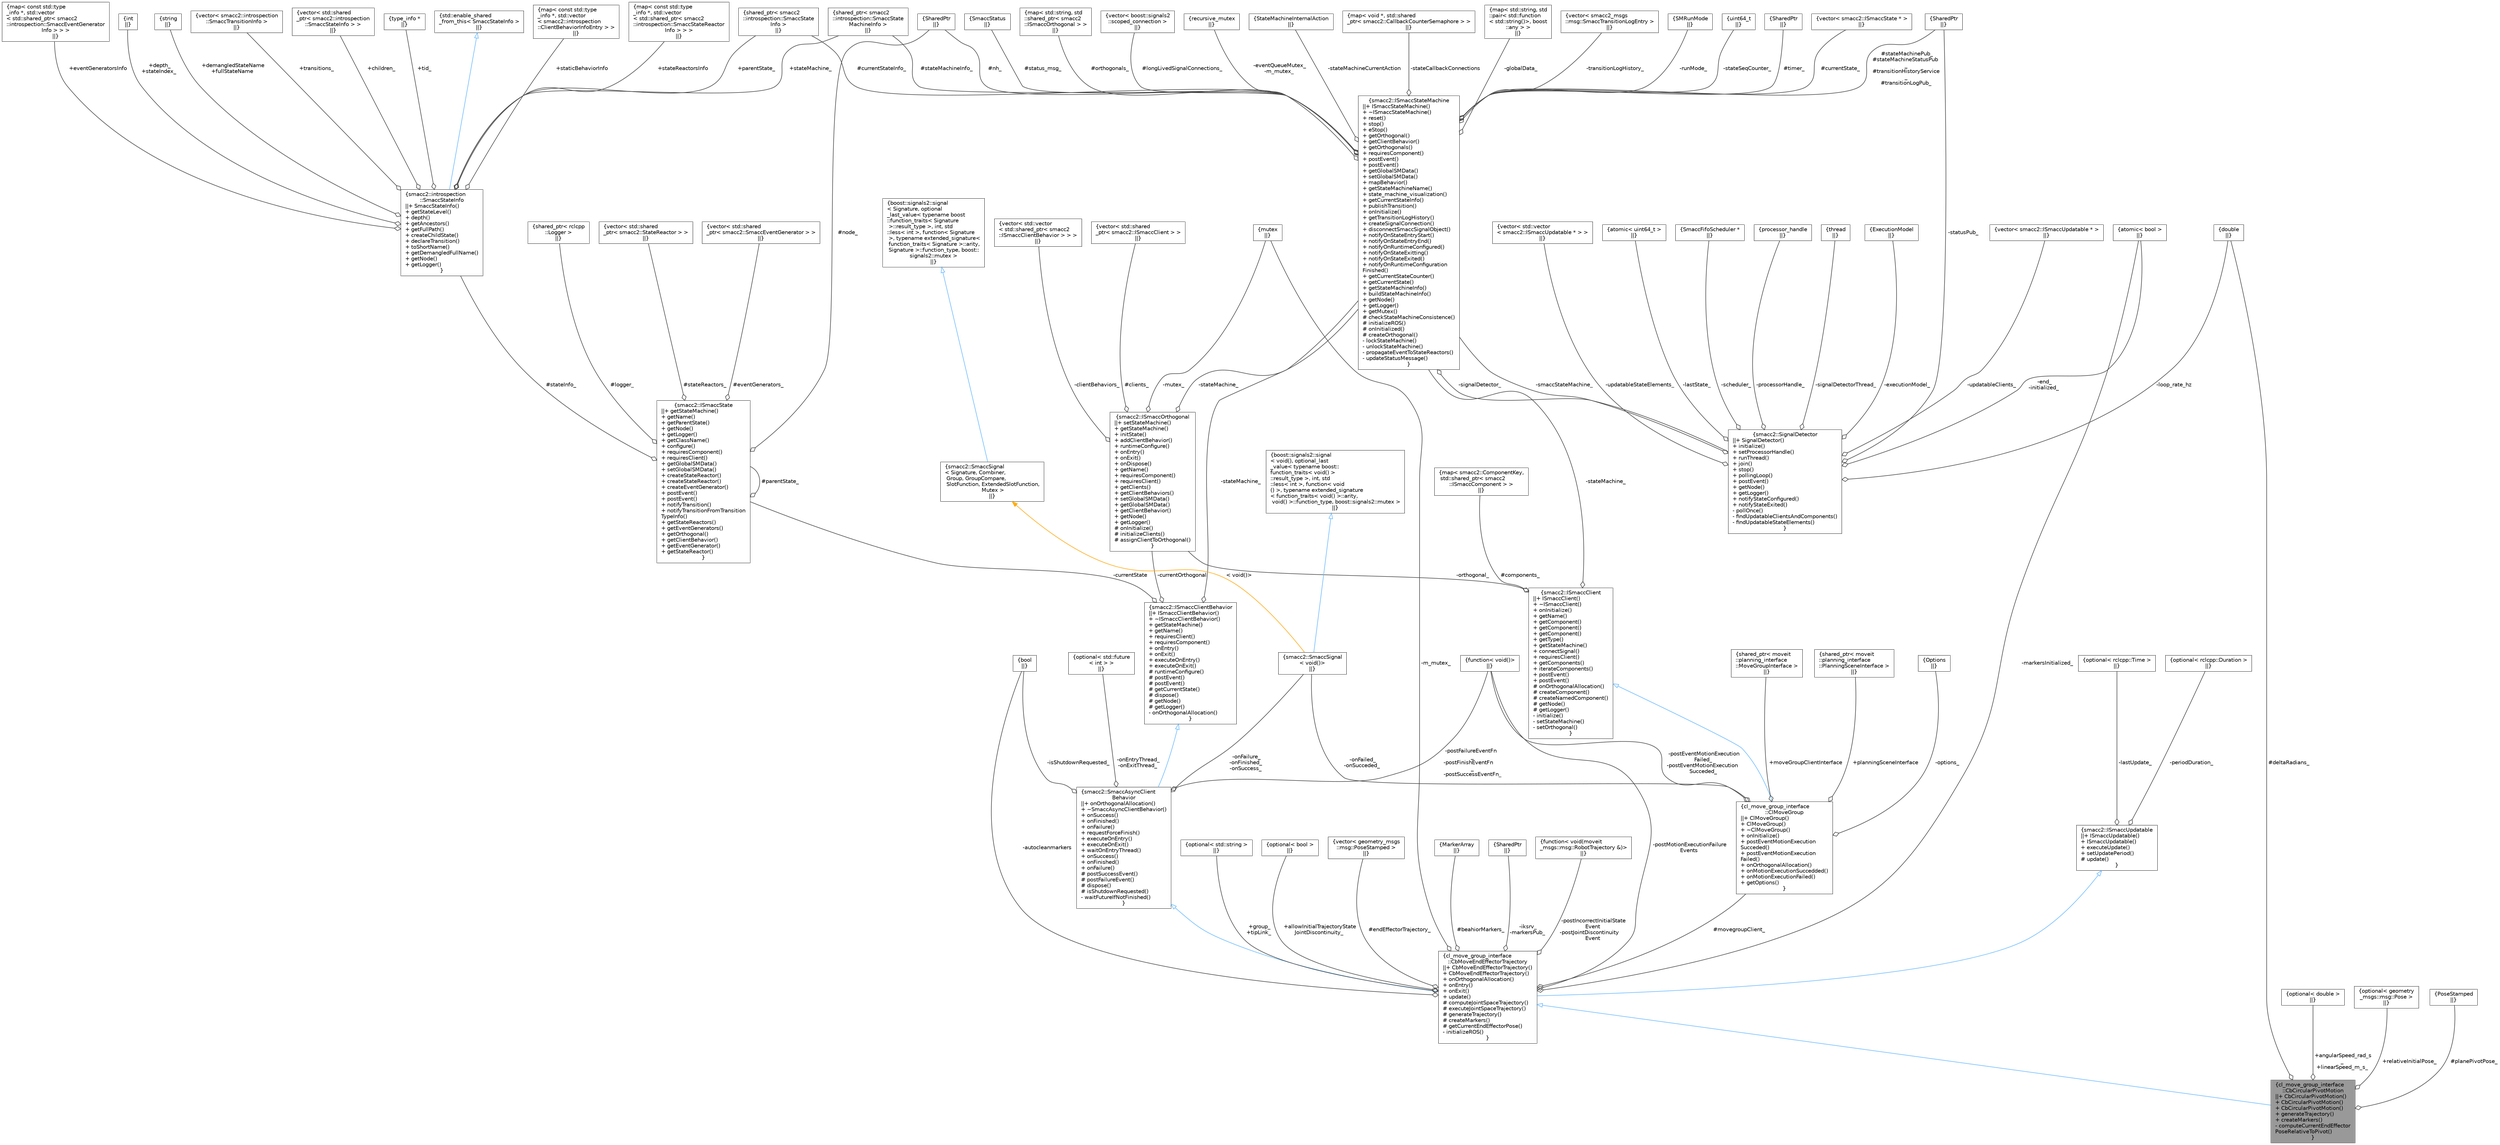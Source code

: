 digraph "cl_move_group_interface::CbCircularPivotMotion"
{
 // LATEX_PDF_SIZE
  bgcolor="transparent";
  edge [fontname=Helvetica,fontsize=10,labelfontname=Helvetica,labelfontsize=10];
  node [fontname=Helvetica,fontsize=10,shape=box,height=0.2,width=0.4];
  Node1 [label="{cl_move_group_interface\l::CbCircularPivotMotion\n||+ CbCircularPivotMotion()\l+ CbCircularPivotMotion()\l+ CbCircularPivotMotion()\l+ generateTrajectory()\l+ createMarkers()\l- computeCurrentEndEffector\lPoseRelativeToPivot()\l}",height=0.2,width=0.4,color="gray40", fillcolor="grey60", style="filled", fontcolor="black",tooltip=" "];
  Node2 -> Node1 [dir="back",color="steelblue1",style="solid",arrowtail="onormal"];
  Node2 [label="{cl_move_group_interface\l::CbMoveEndEffectorTrajectory\n||+ CbMoveEndEffectorTrajectory()\l+ CbMoveEndEffectorTrajectory()\l+ onOrthogonalAllocation()\l+ onEntry()\l+ onExit()\l+ update()\l# computeJointSpaceTrajectory()\l# executeJointSpaceTrajectory()\l# generateTrajectory()\l# createMarkers()\l# getCurrentEndEffectorPose()\l- initializeROS()\l}",height=0.2,width=0.4,color="gray40", fillcolor="white", style="filled",URL="$classcl__move__group__interface_1_1CbMoveEndEffectorTrajectory.html",tooltip=" "];
  Node3 -> Node2 [dir="back",color="steelblue1",style="solid",arrowtail="onormal"];
  Node3 [label="{smacc2::SmaccAsyncClient\lBehavior\n||+ onOrthogonalAllocation()\l+ ~SmaccAsyncClientBehavior()\l+ onSuccess()\l+ onFinished()\l+ onFailure()\l+ requestForceFinish()\l+ executeOnEntry()\l+ executeOnExit()\l+ waitOnEntryThread()\l+ onSuccess()\l+ onFinished()\l+ onFailure()\l# postSuccessEvent()\l# postFailureEvent()\l# dispose()\l# isShutdownRequested()\l- waitFutureIfNotFinished()\l}",height=0.2,width=0.4,color="gray40", fillcolor="white", style="filled",URL="$classsmacc2_1_1SmaccAsyncClientBehavior.html",tooltip=" "];
  Node4 -> Node3 [dir="back",color="steelblue1",style="solid",arrowtail="onormal"];
  Node4 [label="{smacc2::ISmaccClientBehavior\n||+ ISmaccClientBehavior()\l+ ~ISmaccClientBehavior()\l+ getStateMachine()\l+ getName()\l+ requiresClient()\l+ requiresComponent()\l+ onEntry()\l+ onExit()\l+ executeOnEntry()\l+ executeOnExit()\l# runtimeConfigure()\l# postEvent()\l# postEvent()\l# getCurrentState()\l# dispose()\l# getNode()\l# getLogger()\l- onOrthogonalAllocation()\l}",height=0.2,width=0.4,color="gray40", fillcolor="white", style="filled",URL="$classsmacc2_1_1ISmaccClientBehavior.html",tooltip=" "];
  Node5 -> Node4 [color="grey25",style="solid",label=" -stateMachine_" ,arrowhead="odiamond"];
  Node5 [label="{smacc2::ISmaccStateMachine\n||+ ISmaccStateMachine()\l+ ~ISmaccStateMachine()\l+ reset()\l+ stop()\l+ eStop()\l+ getOrthogonal()\l+ getClientBehavior()\l+ getOrthogonals()\l+ requiresComponent()\l+ postEvent()\l+ postEvent()\l+ getGlobalSMData()\l+ setGlobalSMData()\l+ mapBehavior()\l+ getStateMachineName()\l+ state_machine_visualization()\l+ getCurrentStateInfo()\l+ publishTransition()\l+ onInitialize()\l+ getTransitionLogHistory()\l+ createSignalConnection()\l+ disconnectSmaccSignalObject()\l+ notifyOnStateEntryStart()\l+ notifyOnStateEntryEnd()\l+ notifyOnRuntimeConfigured()\l+ notifyOnStateExitting()\l+ notifyOnStateExited()\l+ notifyOnRuntimeConfiguration\lFinished()\l+ getCurrentStateCounter()\l+ getCurrentState()\l+ getStateMachineInfo()\l+ buildStateMachineInfo()\l+ getNode()\l+ getLogger()\l+ getMutex()\l# checkStateMachineConsistence()\l# initializeROS()\l# onInitialized()\l# createOrthogonal()\l- lockStateMachine()\l- unlockStateMachine()\l- propagateEventToStateReactors()\l- updateStatusMessage()\l}",height=0.2,width=0.4,color="gray40", fillcolor="white", style="filled",URL="$classsmacc2_1_1ISmaccStateMachine.html",tooltip=" "];
  Node6 -> Node5 [color="grey25",style="solid",label=" #nh_" ,arrowhead="odiamond"];
  Node6 [label="{SharedPtr\n||}",height=0.2,width=0.4,color="gray40", fillcolor="white", style="filled",tooltip=" "];
  Node7 -> Node5 [color="grey25",style="solid",label=" #timer_" ,arrowhead="odiamond"];
  Node7 [label="{SharedPtr\n||}",height=0.2,width=0.4,color="gray40", fillcolor="white", style="filled",tooltip=" "];
  Node8 -> Node5 [color="grey25",style="solid",label=" #stateMachinePub_\n#stateMachineStatusPub\l_\n#transitionHistoryService\l_\n#transitionLogPub_" ,arrowhead="odiamond"];
  Node8 [label="{SharedPtr\n||}",height=0.2,width=0.4,color="gray40", fillcolor="white", style="filled",tooltip=" "];
  Node9 -> Node5 [color="grey25",style="solid",label=" #currentState_" ,arrowhead="odiamond"];
  Node9 [label="{vector\< smacc2::ISmaccState * \>\n||}",height=0.2,width=0.4,color="gray40", fillcolor="white", style="filled",tooltip=" "];
  Node10 -> Node5 [color="grey25",style="solid",label=" #currentStateInfo_" ,arrowhead="odiamond"];
  Node10 [label="{shared_ptr\< smacc2\l::introspection::SmaccState\lInfo \>\n||}",height=0.2,width=0.4,color="gray40", fillcolor="white", style="filled",tooltip=" "];
  Node11 -> Node5 [color="grey25",style="solid",label=" #status_msg_" ,arrowhead="odiamond"];
  Node11 [label="{SmaccStatus\n||}",height=0.2,width=0.4,color="gray40", fillcolor="white", style="filled",tooltip=" "];
  Node12 -> Node5 [color="grey25",style="solid",label=" #orthogonals_" ,arrowhead="odiamond"];
  Node12 [label="{map\< std::string, std\l::shared_ptr\< smacc2\l::ISmaccOrthogonal \> \>\n||}",height=0.2,width=0.4,color="gray40", fillcolor="white", style="filled",tooltip=" "];
  Node13 -> Node5 [color="grey25",style="solid",label=" #longLivedSignalConnections_" ,arrowhead="odiamond"];
  Node13 [label="{vector\< boost::signals2\l::scoped_connection \>\n||}",height=0.2,width=0.4,color="gray40", fillcolor="white", style="filled",tooltip=" "];
  Node14 -> Node5 [color="grey25",style="solid",label=" #stateMachineInfo_" ,arrowhead="odiamond"];
  Node14 [label="{shared_ptr\< smacc2\l::introspection::SmaccState\lMachineInfo \>\n||}",height=0.2,width=0.4,color="gray40", fillcolor="white", style="filled",tooltip=" "];
  Node15 -> Node5 [color="grey25",style="solid",label=" -eventQueueMutex_\n-m_mutex_" ,arrowhead="odiamond"];
  Node15 [label="{recursive_mutex\n||}",height=0.2,width=0.4,color="gray40", fillcolor="white", style="filled",tooltip=" "];
  Node16 -> Node5 [color="grey25",style="solid",label=" -stateMachineCurrentAction" ,arrowhead="odiamond"];
  Node16 [label="{StateMachineInternalAction\n||}",height=0.2,width=0.4,color="gray40", fillcolor="white", style="filled",tooltip=" "];
  Node17 -> Node5 [color="grey25",style="solid",label=" -stateCallbackConnections" ,arrowhead="odiamond"];
  Node17 [label="{map\< void *, std::shared\l_ptr\< smacc2::CallbackCounterSemaphore \> \>\n||}",height=0.2,width=0.4,color="gray40", fillcolor="white", style="filled",tooltip=" "];
  Node18 -> Node5 [color="grey25",style="solid",label=" -globalData_" ,arrowhead="odiamond"];
  Node18 [label="{map\< std::string, std\l::pair\< std::function\l\< std::string()\>, boost\l::any \> \>\n||}",height=0.2,width=0.4,color="gray40", fillcolor="white", style="filled",tooltip=" "];
  Node19 -> Node5 [color="grey25",style="solid",label=" -transitionLogHistory_" ,arrowhead="odiamond"];
  Node19 [label="{vector\< smacc2_msgs\l::msg::SmaccTransitionLogEntry \>\n||}",height=0.2,width=0.4,color="gray40", fillcolor="white", style="filled",tooltip=" "];
  Node20 -> Node5 [color="grey25",style="solid",label=" -runMode_" ,arrowhead="odiamond"];
  Node20 [label="{SMRunMode\n||}",height=0.2,width=0.4,color="gray40", fillcolor="white", style="filled",tooltip=" "];
  Node21 -> Node5 [color="grey25",style="solid",label=" -signalDetector_" ,arrowhead="odiamond"];
  Node21 [label="{smacc2::SignalDetector\n||+ SignalDetector()\l+ initialize()\l+ setProcessorHandle()\l+ runThread()\l+ join()\l+ stop()\l+ pollingLoop()\l+ postEvent()\l+ getNode()\l+ getLogger()\l+ notifyStateConfigured()\l+ notifyStateExited()\l- pollOnce()\l- findUpdatableClientsAndComponents()\l- findUpdatableStateElements()\l}",height=0.2,width=0.4,color="gray40", fillcolor="white", style="filled",URL="$classsmacc2_1_1SignalDetector.html",tooltip=" "];
  Node5 -> Node21 [color="grey25",style="solid",label=" -smaccStateMachine_" ,arrowhead="odiamond"];
  Node22 -> Node21 [color="grey25",style="solid",label=" -updatableClients_" ,arrowhead="odiamond"];
  Node22 [label="{vector\< smacc2::ISmaccUpdatable * \>\n||}",height=0.2,width=0.4,color="gray40", fillcolor="white", style="filled",tooltip=" "];
  Node23 -> Node21 [color="grey25",style="solid",label=" -updatableStateElements_" ,arrowhead="odiamond"];
  Node23 [label="{vector\< std::vector\l\< smacc2::ISmaccUpdatable * \> \>\n||}",height=0.2,width=0.4,color="gray40", fillcolor="white", style="filled",tooltip=" "];
  Node24 -> Node21 [color="grey25",style="solid",label=" -lastState_" ,arrowhead="odiamond"];
  Node24 [label="{atomic\< uint64_t \>\n||}",height=0.2,width=0.4,color="gray40", fillcolor="white", style="filled",tooltip=" "];
  Node25 -> Node21 [color="grey25",style="solid",label=" -loop_rate_hz" ,arrowhead="odiamond"];
  Node25 [label="{double\n||}",height=0.2,width=0.4,color="gray40", fillcolor="white", style="filled",tooltip=" "];
  Node26 -> Node21 [color="grey25",style="solid",label=" -end_\n-initialized_" ,arrowhead="odiamond"];
  Node26 [label="{atomic\< bool \>\n||}",height=0.2,width=0.4,color="gray40", fillcolor="white", style="filled",tooltip=" "];
  Node8 -> Node21 [color="grey25",style="solid",label=" -statusPub_" ,arrowhead="odiamond"];
  Node27 -> Node21 [color="grey25",style="solid",label=" -scheduler_" ,arrowhead="odiamond"];
  Node27 [label="{SmaccFifoScheduler *\n||}",height=0.2,width=0.4,color="gray40", fillcolor="white", style="filled",tooltip=" "];
  Node28 -> Node21 [color="grey25",style="solid",label=" -processorHandle_" ,arrowhead="odiamond"];
  Node28 [label="{processor_handle\n||}",height=0.2,width=0.4,color="gray40", fillcolor="white", style="filled",tooltip=" "];
  Node29 -> Node21 [color="grey25",style="solid",label=" -signalDetectorThread_" ,arrowhead="odiamond"];
  Node29 [label="{thread\n||}",height=0.2,width=0.4,color="gray40", fillcolor="white", style="filled",tooltip=" "];
  Node30 -> Node21 [color="grey25",style="solid",label=" -executionModel_" ,arrowhead="odiamond"];
  Node30 [label="{ExecutionModel\n||}",height=0.2,width=0.4,color="gray40", fillcolor="white", style="filled",tooltip=" "];
  Node31 -> Node5 [color="grey25",style="solid",label=" -stateSeqCounter_" ,arrowhead="odiamond"];
  Node31 [label="{uint64_t\n||}",height=0.2,width=0.4,color="gray40", fillcolor="white", style="filled",tooltip=" "];
  Node32 -> Node4 [color="grey25",style="solid",label=" -currentState" ,arrowhead="odiamond"];
  Node32 [label="{smacc2::ISmaccState\n||+ getStateMachine()\l+ getName()\l+ getParentState()\l+ getNode()\l+ getLogger()\l+ getClassName()\l+ configure()\l+ requiresComponent()\l+ requiresClient()\l+ getGlobalSMData()\l+ setGlobalSMData()\l+ createStateReactor()\l+ createStateReactor()\l+ createEventGenerator()\l+ postEvent()\l+ postEvent()\l+ notifyTransition()\l+ notifyTransitionFromTransition\lTypeInfo()\l+ getStateReactors()\l+ getEventGenerators()\l+ getOrthogonal()\l+ getClientBehavior()\l+ getEventGenerator()\l+ getStateReactor()\l}",height=0.2,width=0.4,color="gray40", fillcolor="white", style="filled",URL="$classsmacc2_1_1ISmaccState.html",tooltip=" "];
  Node6 -> Node32 [color="grey25",style="solid",label=" #node_" ,arrowhead="odiamond"];
  Node33 -> Node32 [color="grey25",style="solid",label=" #logger_" ,arrowhead="odiamond"];
  Node33 [label="{shared_ptr\< rclcpp\l::Logger \>\n||}",height=0.2,width=0.4,color="gray40", fillcolor="white", style="filled",tooltip=" "];
  Node34 -> Node32 [color="grey25",style="solid",label=" #stateReactors_" ,arrowhead="odiamond"];
  Node34 [label="{vector\< std::shared\l_ptr\< smacc2::StateReactor \> \>\n||}",height=0.2,width=0.4,color="gray40", fillcolor="white", style="filled",tooltip=" "];
  Node35 -> Node32 [color="grey25",style="solid",label=" #eventGenerators_" ,arrowhead="odiamond"];
  Node35 [label="{vector\< std::shared\l_ptr\< smacc2::SmaccEventGenerator \> \>\n||}",height=0.2,width=0.4,color="gray40", fillcolor="white", style="filled",tooltip=" "];
  Node32 -> Node32 [color="grey25",style="solid",label=" #parentState_" ,arrowhead="odiamond"];
  Node36 -> Node32 [color="grey25",style="solid",label=" #stateInfo_" ,arrowhead="odiamond"];
  Node36 [label="{smacc2::introspection\l::SmaccStateInfo\n||+ SmaccStateInfo()\l+ getStateLevel()\l+ depth()\l+ getAncestors()\l+ getFullPath()\l+ createChildState()\l+ declareTransition()\l+ toShortName()\l+ getDemangledFullName()\l+ getNode()\l+ getLogger()\l}",height=0.2,width=0.4,color="gray40", fillcolor="white", style="filled",URL="$classsmacc2_1_1introspection_1_1SmaccStateInfo.html",tooltip=" "];
  Node37 -> Node36 [dir="back",color="steelblue1",style="solid",arrowtail="onormal"];
  Node37 [label="{std::enable_shared\l_from_this\< SmaccStateInfo \>\n||}",height=0.2,width=0.4,color="gray40", fillcolor="white", style="filled",tooltip=" "];
  Node38 -> Node36 [color="grey25",style="solid",label=" +staticBehaviorInfo" ,arrowhead="odiamond"];
  Node38 [label="{map\< const std::type\l_info *, std::vector\l\< smacc2::introspection\l::ClientBehaviorInfoEntry \> \>\n||}",height=0.2,width=0.4,color="gray40", fillcolor="white", style="filled",tooltip=" "];
  Node39 -> Node36 [color="grey25",style="solid",label=" +stateReactorsInfo" ,arrowhead="odiamond"];
  Node39 [label="{map\< const std::type\l_info *, std::vector\l\< std::shared_ptr\< smacc2\l::introspection::SmaccStateReactor\lInfo \> \> \>\n||}",height=0.2,width=0.4,color="gray40", fillcolor="white", style="filled",tooltip=" "];
  Node40 -> Node36 [color="grey25",style="solid",label=" +eventGeneratorsInfo" ,arrowhead="odiamond"];
  Node40 [label="{map\< const std::type\l_info *, std::vector\l\< std::shared_ptr\< smacc2\l::introspection::SmaccEventGenerator\lInfo \> \> \>\n||}",height=0.2,width=0.4,color="gray40", fillcolor="white", style="filled",tooltip=" "];
  Node41 -> Node36 [color="grey25",style="solid",label=" +depth_\n+stateIndex_" ,arrowhead="odiamond"];
  Node41 [label="{int\n||}",height=0.2,width=0.4,color="gray40", fillcolor="white", style="filled",tooltip=" "];
  Node42 -> Node36 [color="grey25",style="solid",label=" +demangledStateName\n+fullStateName" ,arrowhead="odiamond"];
  Node42 [label="{string\n||}",height=0.2,width=0.4,color="gray40", fillcolor="white", style="filled",tooltip=" "];
  Node14 -> Node36 [color="grey25",style="solid",label=" +stateMachine_" ,arrowhead="odiamond"];
  Node10 -> Node36 [color="grey25",style="solid",label=" +parentState_" ,arrowhead="odiamond"];
  Node43 -> Node36 [color="grey25",style="solid",label=" +transitions_" ,arrowhead="odiamond"];
  Node43 [label="{vector\< smacc2::introspection\l::SmaccTransitionInfo \>\n||}",height=0.2,width=0.4,color="gray40", fillcolor="white", style="filled",tooltip=" "];
  Node44 -> Node36 [color="grey25",style="solid",label=" +children_" ,arrowhead="odiamond"];
  Node44 [label="{vector\< std::shared\l_ptr\< smacc2::introspection\l::SmaccStateInfo \> \>\n||}",height=0.2,width=0.4,color="gray40", fillcolor="white", style="filled",tooltip=" "];
  Node45 -> Node36 [color="grey25",style="solid",label=" +tid_" ,arrowhead="odiamond"];
  Node45 [label="{type_info *\n||}",height=0.2,width=0.4,color="gray40", fillcolor="white", style="filled",tooltip=" "];
  Node46 -> Node4 [color="grey25",style="solid",label=" -currentOrthogonal" ,arrowhead="odiamond"];
  Node46 [label="{smacc2::ISmaccOrthogonal\n||+ setStateMachine()\l+ getStateMachine()\l+ initState()\l+ addClientBehavior()\l+ runtimeConfigure()\l+ onEntry()\l+ onExit()\l+ onDispose()\l+ getName()\l+ requiresComponent()\l+ requiresClient()\l+ getClients()\l+ getClientBehaviors()\l+ setGlobalSMData()\l+ getGlobalSMData()\l+ getClientBehavior()\l+ getNode()\l+ getLogger()\l# onInitialize()\l# initializeClients()\l# assignClientToOrthogonal()\l}",height=0.2,width=0.4,color="gray40", fillcolor="white", style="filled",URL="$classsmacc2_1_1ISmaccOrthogonal.html",tooltip=" "];
  Node47 -> Node46 [color="grey25",style="solid",label=" #clients_" ,arrowhead="odiamond"];
  Node47 [label="{vector\< std::shared\l_ptr\< smacc2::ISmaccClient \> \>\n||}",height=0.2,width=0.4,color="gray40", fillcolor="white", style="filled",tooltip=" "];
  Node5 -> Node46 [color="grey25",style="solid",label=" -stateMachine_" ,arrowhead="odiamond"];
  Node48 -> Node46 [color="grey25",style="solid",label=" -clientBehaviors_" ,arrowhead="odiamond"];
  Node48 [label="{vector\< std::vector\l\< std::shared_ptr\< smacc2\l::ISmaccClientBehavior \> \> \>\n||}",height=0.2,width=0.4,color="gray40", fillcolor="white", style="filled",tooltip=" "];
  Node49 -> Node46 [color="grey25",style="solid",label=" -mutex_" ,arrowhead="odiamond"];
  Node49 [label="{mutex\n||}",height=0.2,width=0.4,color="gray40", fillcolor="white", style="filled",tooltip=" "];
  Node50 -> Node3 [color="grey25",style="solid",label=" -onEntryThread_\n-onExitThread_" ,arrowhead="odiamond"];
  Node50 [label="{optional\< std::future\l\< int \> \>\n||}",height=0.2,width=0.4,color="gray40", fillcolor="white", style="filled",tooltip=" "];
  Node51 -> Node3 [color="grey25",style="solid",label=" -postFailureEventFn\l_\n-postFinishEventFn\l_\n-postSuccessEventFn_" ,arrowhead="odiamond"];
  Node51 [label="{function\< void()\>\n||}",height=0.2,width=0.4,color="gray40", fillcolor="white", style="filled",tooltip=" "];
  Node52 -> Node3 [color="grey25",style="solid",label=" -onFailure_\n-onFinished_\n-onSuccess_" ,arrowhead="odiamond"];
  Node52 [label="{smacc2::SmaccSignal\l\< void()\>\n||}",height=0.2,width=0.4,color="gray40", fillcolor="white", style="filled",URL="$classsmacc2_1_1SmaccSignal.html",tooltip=" "];
  Node53 -> Node52 [dir="back",color="steelblue1",style="solid",arrowtail="onormal"];
  Node53 [label="{boost::signals2::signal\l\< void(), optional_last\l_value\< typename boost::\lfunction_traits\< void() \>\l::result_type \>, int, std\l::less\< int \>, function\< void\l() \>, typename extended_signature\l\< function_traits\< void() \>::arity,\l void() \>::function_type, boost::signals2::mutex \>\n||}",height=0.2,width=0.4,color="gray40", fillcolor="white", style="filled",tooltip=" "];
  Node54 -> Node52 [dir="back",color="orange",style="solid",label=" \< void()\>" ];
  Node54 [label="{smacc2::SmaccSignal\l\< Signature, Combiner,\l Group, GroupCompare,\l SlotFunction, ExtendedSlotFunction,\l Mutex \>\n||}",height=0.2,width=0.4,color="gray40", fillcolor="white", style="filled",URL="$classsmacc2_1_1SmaccSignal.html",tooltip=" "];
  Node55 -> Node54 [dir="back",color="steelblue1",style="solid",arrowtail="onormal"];
  Node55 [label="{boost::signals2::signal\l\< Signature, optional\l_last_value\< typename boost\l::function_traits\< Signature\l \>::result_type \>, int, std\l::less\< int \>, function\< Signature\l \>, typename extended_signature\<\l function_traits\< Signature \>::arity,\l Signature \>::function_type, boost::\lsignals2::mutex \>\n||}",height=0.2,width=0.4,color="gray40", fillcolor="white", style="filled",tooltip=" "];
  Node56 -> Node3 [color="grey25",style="solid",label=" -isShutdownRequested_" ,arrowhead="odiamond"];
  Node56 [label="{bool\n||}",height=0.2,width=0.4,color="gray40", fillcolor="white", style="filled",URL="$classbool.html",tooltip=" "];
  Node57 -> Node2 [dir="back",color="steelblue1",style="solid",arrowtail="onormal"];
  Node57 [label="{smacc2::ISmaccUpdatable\n||+ ISmaccUpdatable()\l+ ISmaccUpdatable()\l+ executeUpdate()\l+ setUpdatePeriod()\l# update()\l}",height=0.2,width=0.4,color="gray40", fillcolor="white", style="filled",URL="$classsmacc2_1_1ISmaccUpdatable.html",tooltip=" "];
  Node58 -> Node57 [color="grey25",style="solid",label=" -periodDuration_" ,arrowhead="odiamond"];
  Node58 [label="{optional\< rclcpp::Duration \>\n||}",height=0.2,width=0.4,color="gray40", fillcolor="white", style="filled",tooltip=" "];
  Node59 -> Node57 [color="grey25",style="solid",label=" -lastUpdate_" ,arrowhead="odiamond"];
  Node59 [label="{optional\< rclcpp::Time \>\n||}",height=0.2,width=0.4,color="gray40", fillcolor="white", style="filled",tooltip=" "];
  Node60 -> Node2 [color="grey25",style="solid",label=" +group_\n+tipLink_" ,arrowhead="odiamond"];
  Node60 [label="{optional\< std::string \>\n||}",height=0.2,width=0.4,color="gray40", fillcolor="white", style="filled",tooltip=" "];
  Node61 -> Node2 [color="grey25",style="solid",label=" +allowInitialTrajectoryState\lJointDiscontinuity_" ,arrowhead="odiamond"];
  Node61 [label="{optional\< bool \>\n||}",height=0.2,width=0.4,color="gray40", fillcolor="white", style="filled",tooltip=" "];
  Node62 -> Node2 [color="grey25",style="solid",label=" #endEffectorTrajectory_" ,arrowhead="odiamond"];
  Node62 [label="{vector\< geometry_msgs\l::msg::PoseStamped \>\n||}",height=0.2,width=0.4,color="gray40", fillcolor="white", style="filled",tooltip=" "];
  Node63 -> Node2 [color="grey25",style="solid",label=" #movegroupClient_" ,arrowhead="odiamond"];
  Node63 [label="{cl_move_group_interface\l::ClMoveGroup\n||+ ClMoveGroup()\l+ ClMoveGroup()\l+ ~ClMoveGroup()\l+ onInitialize()\l+ postEventMotionExecution\lSucceded()\l+ postEventMotionExecution\lFailed()\l+ onOrthogonalAllocation()\l+ onMotionExecutionSuccedded()\l+ onMotionExecutionFailed()\l+ getOptions()\l}",height=0.2,width=0.4,color="gray40", fillcolor="white", style="filled",URL="$classcl__move__group__interface_1_1ClMoveGroup.html",tooltip=" "];
  Node64 -> Node63 [dir="back",color="steelblue1",style="solid",arrowtail="onormal"];
  Node64 [label="{smacc2::ISmaccClient\n||+ ISmaccClient()\l+ ~ISmaccClient()\l+ onInitialize()\l+ getName()\l+ getComponent()\l+ getComponent()\l+ getComponent()\l+ getType()\l+ getStateMachine()\l+ connectSignal()\l+ requiresClient()\l+ getComponents()\l+ iterateComponents()\l+ postEvent()\l+ postEvent()\l# onOrthogonalAllocation()\l# createComponent()\l# createNamedComponent()\l# getNode()\l# getLogger()\l- initialize()\l- setStateMachine()\l- setOrthogonal()\l}",height=0.2,width=0.4,color="gray40", fillcolor="white", style="filled",URL="$classsmacc2_1_1ISmaccClient.html",tooltip=" "];
  Node65 -> Node64 [color="grey25",style="solid",label=" #components_" ,arrowhead="odiamond"];
  Node65 [label="{map\< smacc2::ComponentKey,\l std::shared_ptr\< smacc2\l::ISmaccComponent \> \>\n||}",height=0.2,width=0.4,color="gray40", fillcolor="white", style="filled",tooltip=" "];
  Node5 -> Node64 [color="grey25",style="solid",label=" -stateMachine_" ,arrowhead="odiamond"];
  Node46 -> Node64 [color="grey25",style="solid",label=" -orthogonal_" ,arrowhead="odiamond"];
  Node66 -> Node63 [color="grey25",style="solid",label=" +moveGroupClientInterface" ,arrowhead="odiamond"];
  Node66 [label="{shared_ptr\< moveit\l::planning_interface\l::MoveGroupInterface \>\n||}",height=0.2,width=0.4,color="gray40", fillcolor="white", style="filled",tooltip=" "];
  Node67 -> Node63 [color="grey25",style="solid",label=" +planningSceneInterface" ,arrowhead="odiamond"];
  Node67 [label="{shared_ptr\< moveit\l::planning_interface\l::PlanningSceneInterface \>\n||}",height=0.2,width=0.4,color="gray40", fillcolor="white", style="filled",tooltip=" "];
  Node51 -> Node63 [color="grey25",style="solid",label=" -postEventMotionExecution\lFailed_\n-postEventMotionExecution\lSucceded_" ,arrowhead="odiamond"];
  Node52 -> Node63 [color="grey25",style="solid",label=" -onFailed_\n-onSucceded_" ,arrowhead="odiamond"];
  Node68 -> Node63 [color="grey25",style="solid",label=" -options_" ,arrowhead="odiamond"];
  Node68 [label="{Options\n||}",height=0.2,width=0.4,color="gray40", fillcolor="white", style="filled",tooltip=" "];
  Node69 -> Node2 [color="grey25",style="solid",label=" #beahiorMarkers_" ,arrowhead="odiamond"];
  Node69 [label="{MarkerArray\n||}",height=0.2,width=0.4,color="gray40", fillcolor="white", style="filled",tooltip=" "];
  Node70 -> Node2 [color="grey25",style="solid",label=" -iksrv_\n-markersPub_" ,arrowhead="odiamond"];
  Node70 [label="{SharedPtr\n||}",height=0.2,width=0.4,color="gray40", fillcolor="white", style="filled",tooltip=" "];
  Node26 -> Node2 [color="grey25",style="solid",label=" -markersInitialized_" ,arrowhead="odiamond"];
  Node49 -> Node2 [color="grey25",style="solid",label=" -m_mutex_" ,arrowhead="odiamond"];
  Node71 -> Node2 [color="grey25",style="solid",label=" -postIncorrectInitialState\lEvent\n-postJointDiscontinuity\lEvent" ,arrowhead="odiamond"];
  Node71 [label="{function\< void(moveit\l_msgs::msg::RobotTrajectory &)\>\n||}",height=0.2,width=0.4,color="gray40", fillcolor="white", style="filled",tooltip=" "];
  Node51 -> Node2 [color="grey25",style="solid",label=" -postMotionExecutionFailure\lEvents" ,arrowhead="odiamond"];
  Node56 -> Node2 [color="grey25",style="solid",label=" -autocleanmarkers" ,arrowhead="odiamond"];
  Node72 -> Node1 [color="grey25",style="solid",label=" +angularSpeed_rad_s\l_\n+linearSpeed_m_s_" ,arrowhead="odiamond"];
  Node72 [label="{optional\< double \>\n||}",height=0.2,width=0.4,color="gray40", fillcolor="white", style="filled",tooltip=" "];
  Node73 -> Node1 [color="grey25",style="solid",label=" +relativeInitialPose_" ,arrowhead="odiamond"];
  Node73 [label="{optional\< geometry\l_msgs::msg::Pose \>\n||}",height=0.2,width=0.4,color="gray40", fillcolor="white", style="filled",tooltip=" "];
  Node74 -> Node1 [color="grey25",style="solid",label=" #planePivotPose_" ,arrowhead="odiamond"];
  Node74 [label="{PoseStamped\n||}",height=0.2,width=0.4,color="gray40", fillcolor="white", style="filled",tooltip=" "];
  Node25 -> Node1 [color="grey25",style="solid",label=" #deltaRadians_" ,arrowhead="odiamond"];
}
